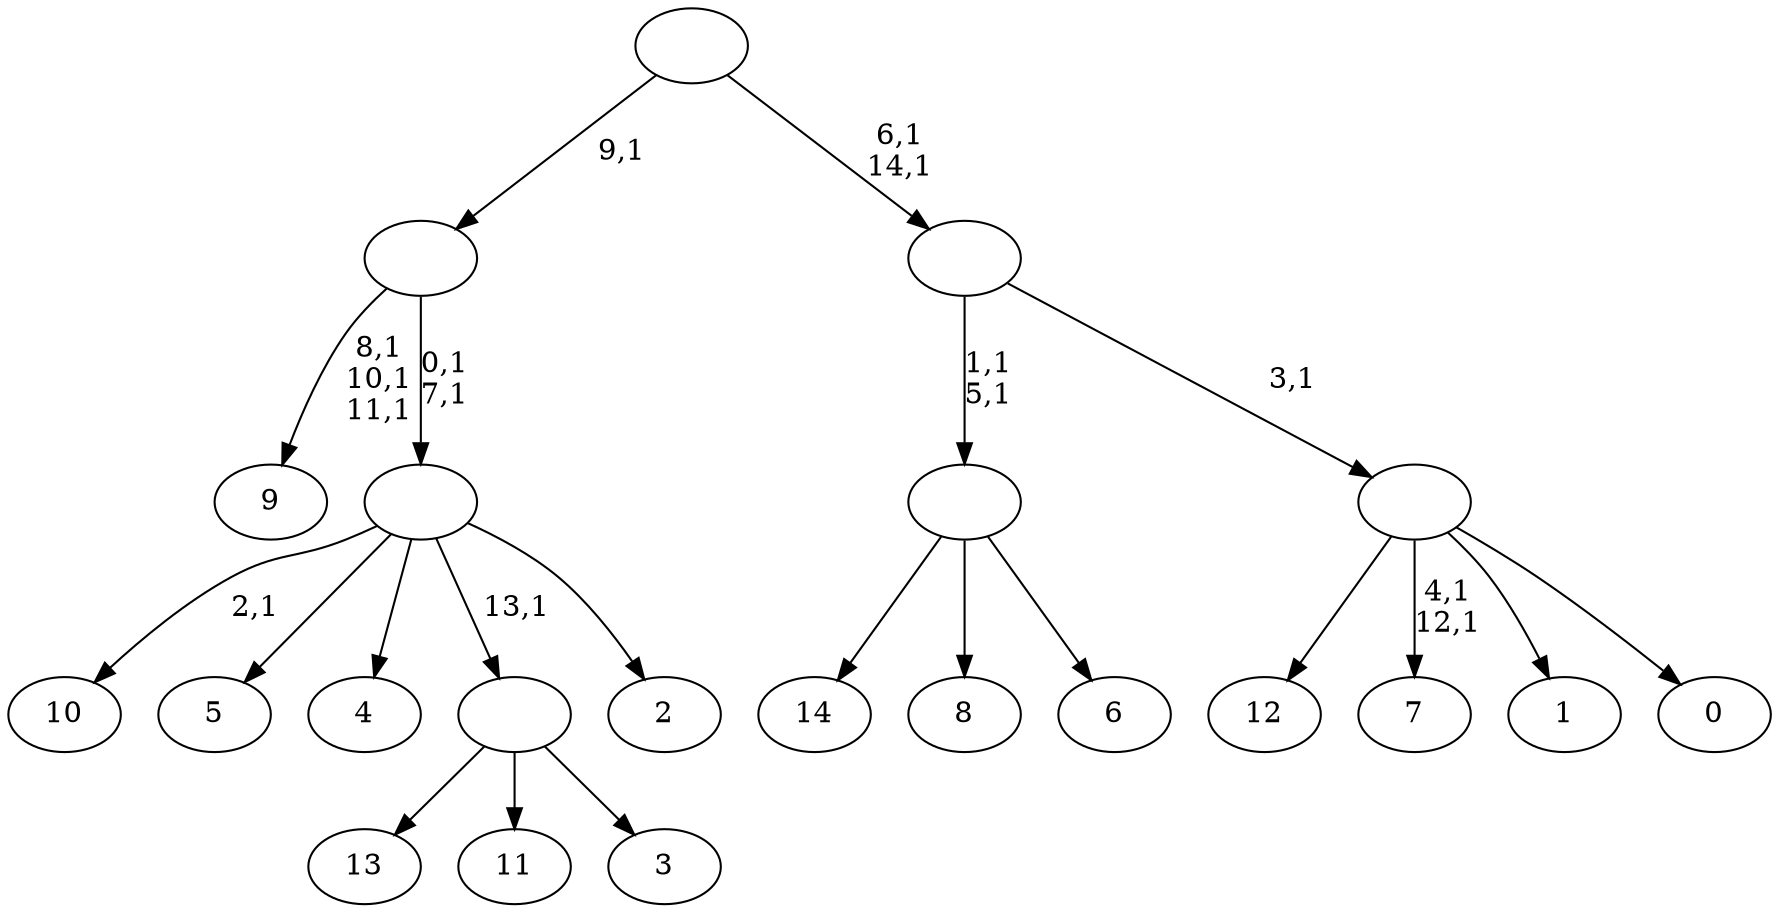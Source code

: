 digraph T {
	30 [label="14"]
	29 [label="13"]
	28 [label="12"]
	27 [label="11"]
	26 [label="10"]
	24 [label="9"]
	20 [label="8"]
	19 [label="7"]
	16 [label="6"]
	15 [label=""]
	13 [label="5"]
	12 [label="4"]
	11 [label="3"]
	10 [label=""]
	9 [label="2"]
	8 [label=""]
	6 [label=""]
	5 [label="1"]
	4 [label="0"]
	3 [label=""]
	2 [label=""]
	0 [label=""]
	15 -> 30 [label=""]
	15 -> 20 [label=""]
	15 -> 16 [label=""]
	10 -> 29 [label=""]
	10 -> 27 [label=""]
	10 -> 11 [label=""]
	8 -> 26 [label="2,1"]
	8 -> 13 [label=""]
	8 -> 12 [label=""]
	8 -> 10 [label="13,1"]
	8 -> 9 [label=""]
	6 -> 8 [label="0,1\n7,1"]
	6 -> 24 [label="8,1\n10,1\n11,1"]
	3 -> 19 [label="4,1\n12,1"]
	3 -> 28 [label=""]
	3 -> 5 [label=""]
	3 -> 4 [label=""]
	2 -> 15 [label="1,1\n5,1"]
	2 -> 3 [label="3,1"]
	0 -> 2 [label="6,1\n14,1"]
	0 -> 6 [label="9,1"]
}
